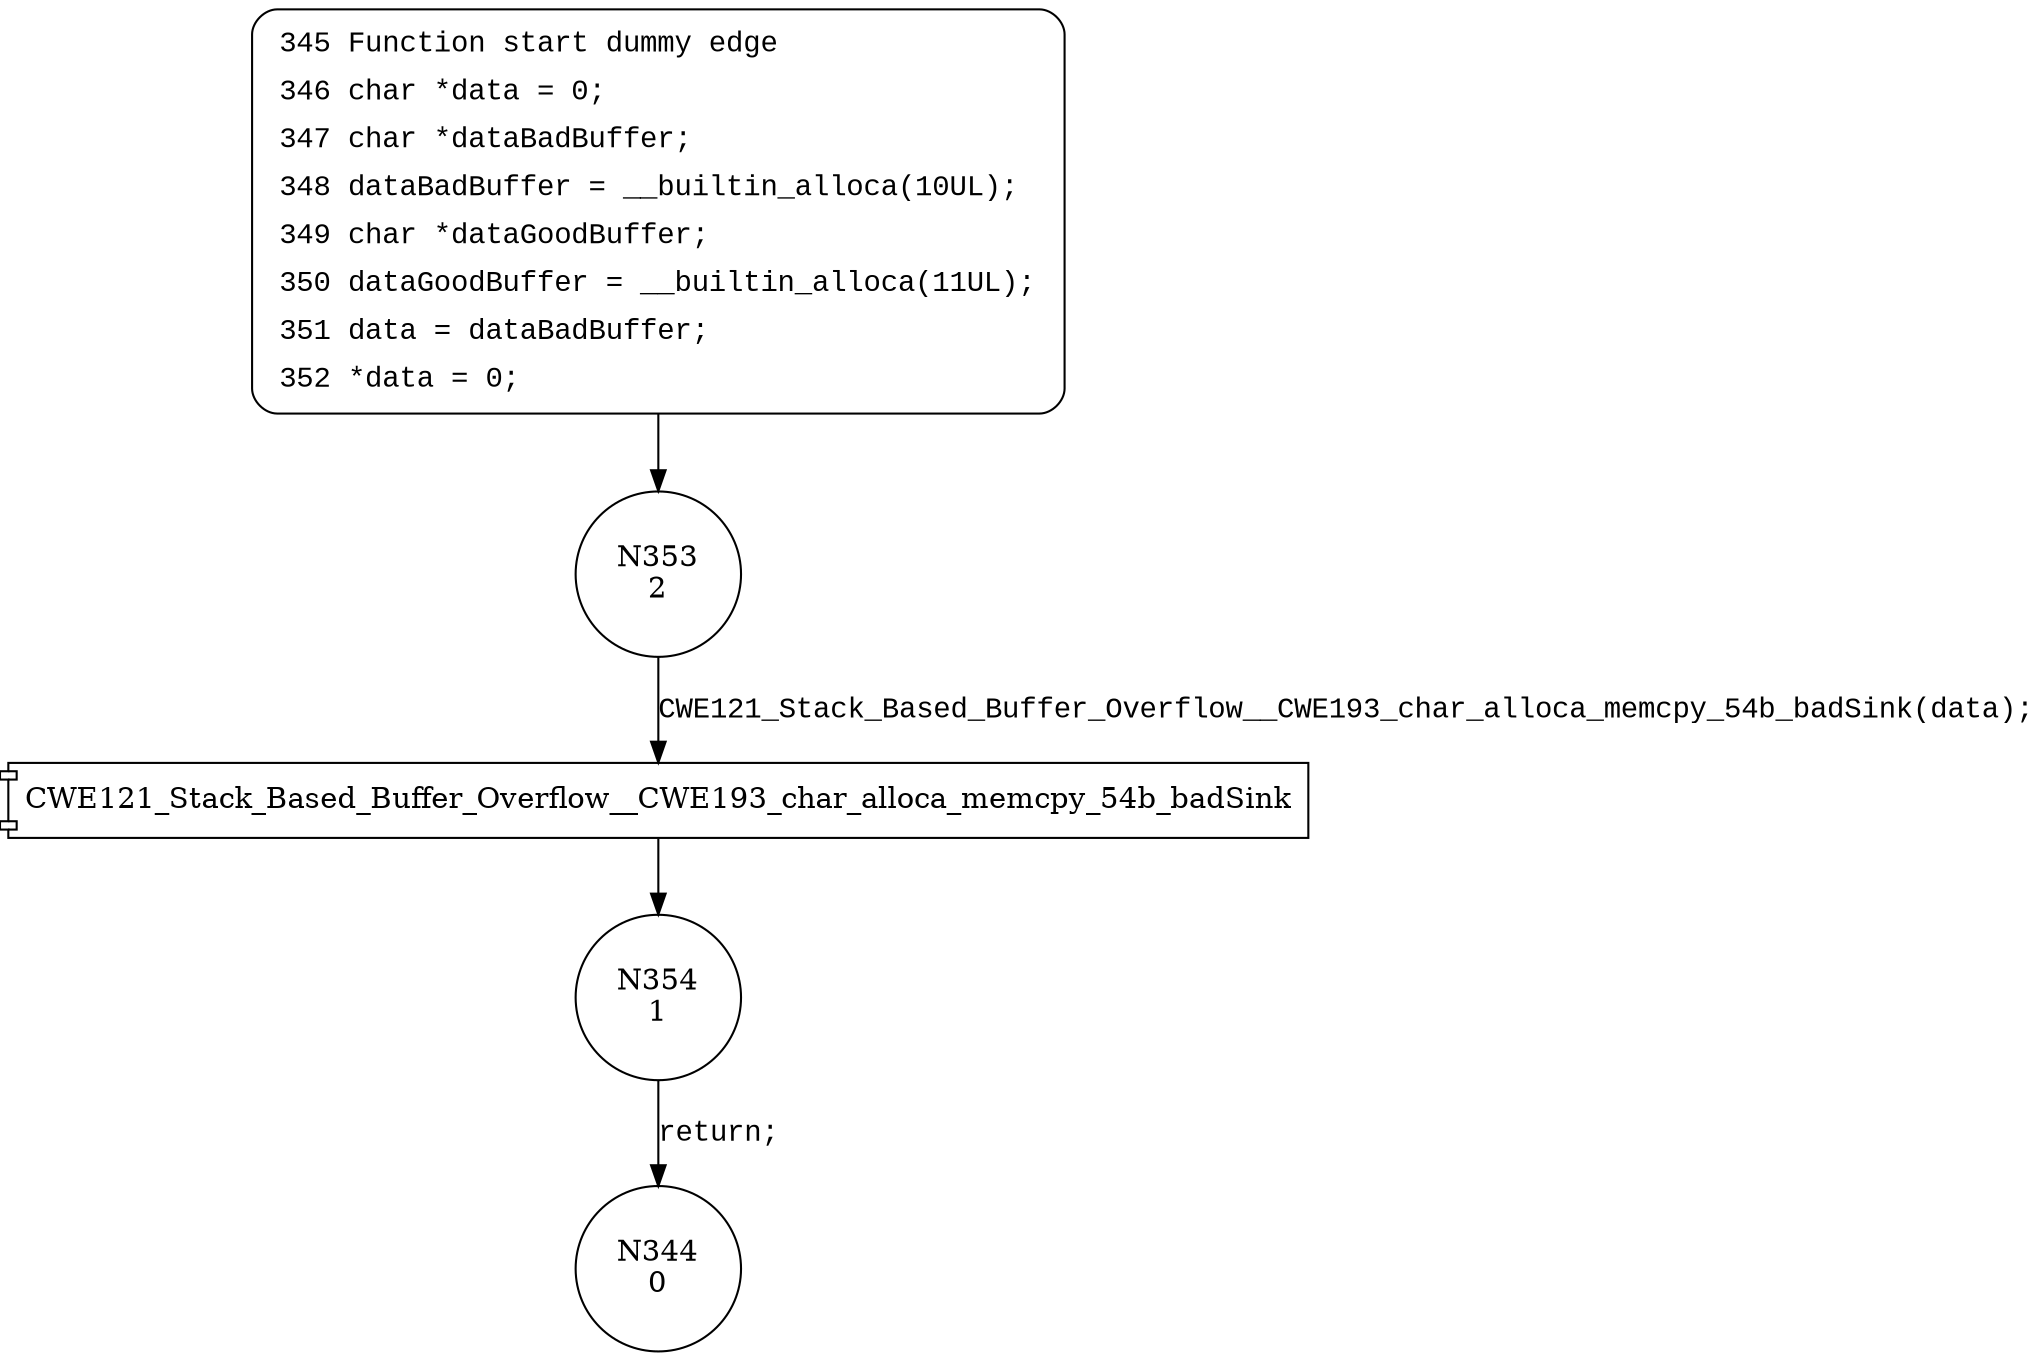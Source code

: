 digraph CWE121_Stack_Based_Buffer_Overflow__CWE193_char_alloca_memcpy_54_bad {
353 [shape="circle" label="N353\n2"]
354 [shape="circle" label="N354\n1"]
344 [shape="circle" label="N344\n0"]
345 [style="filled,bold" penwidth="1" fillcolor="white" fontname="Courier New" shape="Mrecord" label=<<table border="0" cellborder="0" cellpadding="3" bgcolor="white"><tr><td align="right">345</td><td align="left">Function start dummy edge</td></tr><tr><td align="right">346</td><td align="left">char *data = 0;</td></tr><tr><td align="right">347</td><td align="left">char *dataBadBuffer;</td></tr><tr><td align="right">348</td><td align="left">dataBadBuffer = __builtin_alloca(10UL);</td></tr><tr><td align="right">349</td><td align="left">char *dataGoodBuffer;</td></tr><tr><td align="right">350</td><td align="left">dataGoodBuffer = __builtin_alloca(11UL);</td></tr><tr><td align="right">351</td><td align="left">data = dataBadBuffer;</td></tr><tr><td align="right">352</td><td align="left">*data = 0;</td></tr></table>>]
345 -> 353[label=""]
100028 [shape="component" label="CWE121_Stack_Based_Buffer_Overflow__CWE193_char_alloca_memcpy_54b_badSink"]
353 -> 100028 [label="CWE121_Stack_Based_Buffer_Overflow__CWE193_char_alloca_memcpy_54b_badSink(data);" fontname="Courier New"]
100028 -> 354 [label="" fontname="Courier New"]
354 -> 344 [label="return;" fontname="Courier New"]
}